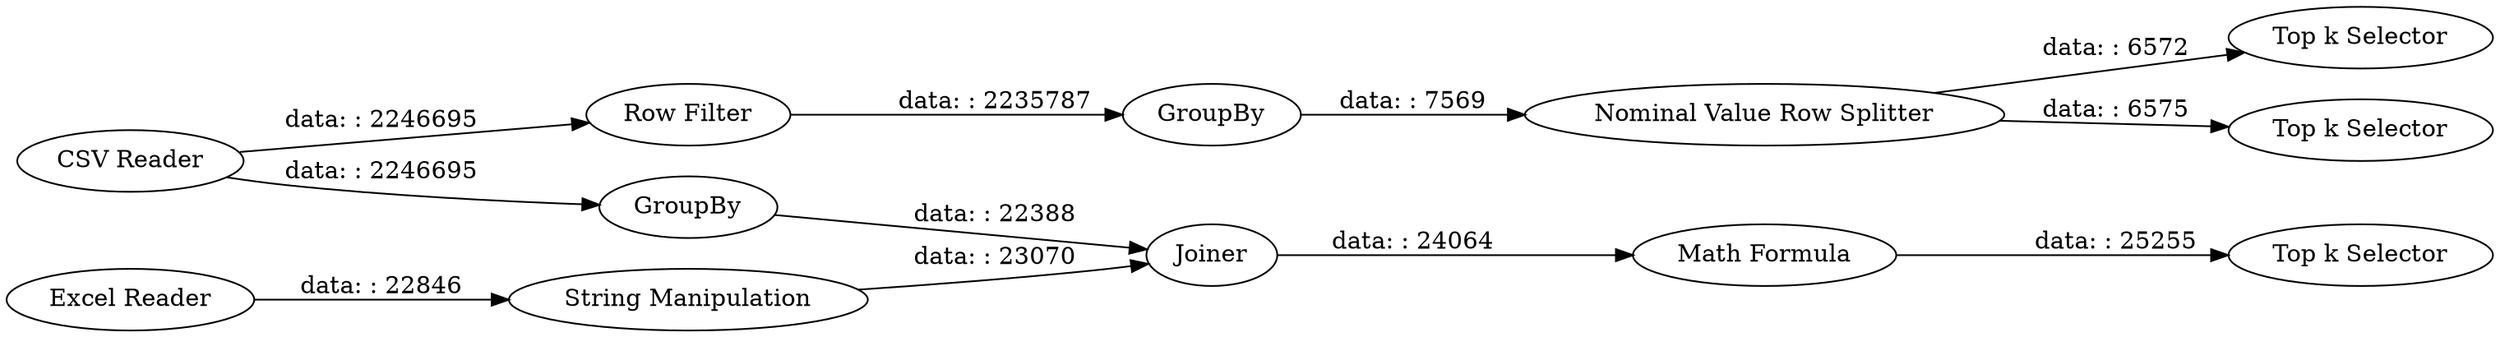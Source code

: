 digraph {
	"5777685571347881067_10570" [label=GroupBy]
	"5777685571347881067_13" [label="Math Formula"]
	"5777685571347881067_1" [label="CSV Reader"]
	"5777685571347881067_10579" [label="Top k Selector"]
	"5777685571347881067_10583" [label="Row Filter"]
	"5777685571347881067_10582" [label="Top k Selector"]
	"5777685571347881067_10559" [label="String Manipulation"]
	"5777685571347881067_10561" [label=Joiner]
	"5777685571347881067_10562" [label=GroupBy]
	"5777685571347881067_10558" [label="Excel Reader"]
	"5777685571347881067_10581" [label="Top k Selector"]
	"5777685571347881067_10580" [label="Nominal Value Row Splitter"]
	"5777685571347881067_13" -> "5777685571347881067_10579" [label="data: : 25255"]
	"5777685571347881067_10580" -> "5777685571347881067_10581" [label="data: : 6575"]
	"5777685571347881067_10583" -> "5777685571347881067_10570" [label="data: : 2235787"]
	"5777685571347881067_10558" -> "5777685571347881067_10559" [label="data: : 22846"]
	"5777685571347881067_10559" -> "5777685571347881067_10561" [label="data: : 23070"]
	"5777685571347881067_10570" -> "5777685571347881067_10580" [label="data: : 7569"]
	"5777685571347881067_10561" -> "5777685571347881067_13" [label="data: : 24064"]
	"5777685571347881067_1" -> "5777685571347881067_10562" [label="data: : 2246695"]
	"5777685571347881067_10580" -> "5777685571347881067_10582" [label="data: : 6572"]
	"5777685571347881067_1" -> "5777685571347881067_10583" [label="data: : 2246695"]
	"5777685571347881067_10562" -> "5777685571347881067_10561" [label="data: : 22388"]
	rankdir=LR
}
